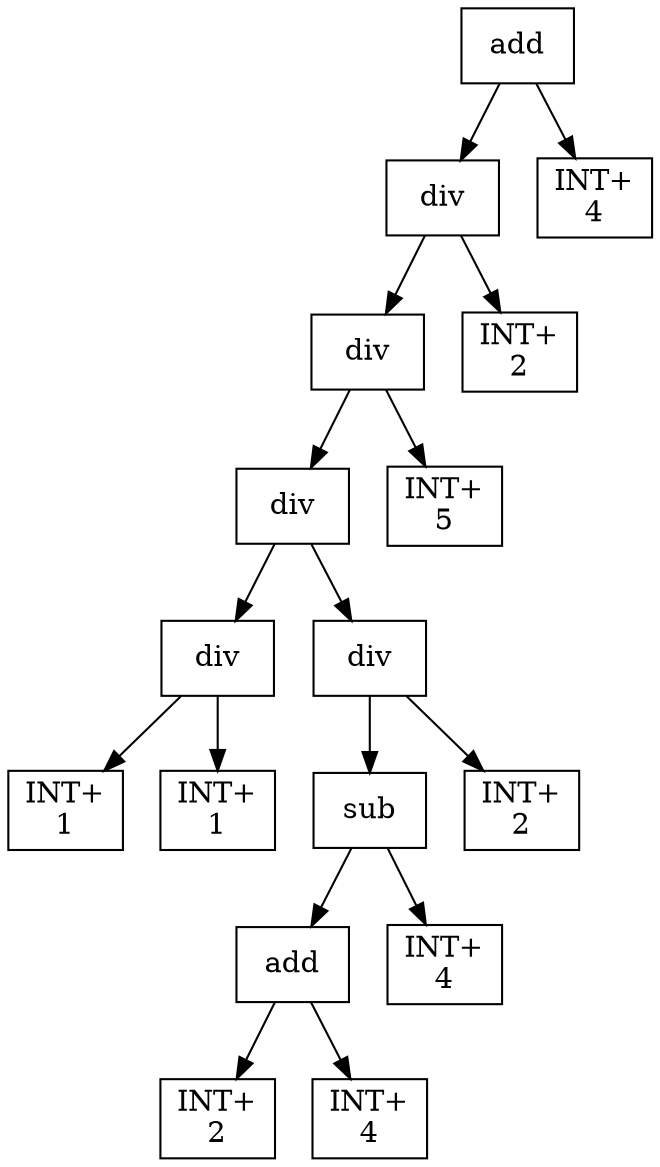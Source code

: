 digraph expr {
  node [shape=box];
  n1 [label="add"];
  n2 [label="div"];
  n3 [label="div"];
  n4 [label="div"];
  n5 [label="div"];
  n6 [label="INT+\n1"];
  n7 [label="INT+\n1"];
  n5 -> n6;
  n5 -> n7;
  n8 [label="div"];
  n9 [label="sub"];
  n10 [label="add"];
  n11 [label="INT+\n2"];
  n12 [label="INT+\n4"];
  n10 -> n11;
  n10 -> n12;
  n13 [label="INT+\n4"];
  n9 -> n10;
  n9 -> n13;
  n14 [label="INT+\n2"];
  n8 -> n9;
  n8 -> n14;
  n4 -> n5;
  n4 -> n8;
  n15 [label="INT+\n5"];
  n3 -> n4;
  n3 -> n15;
  n16 [label="INT+\n2"];
  n2 -> n3;
  n2 -> n16;
  n17 [label="INT+\n4"];
  n1 -> n2;
  n1 -> n17;
}